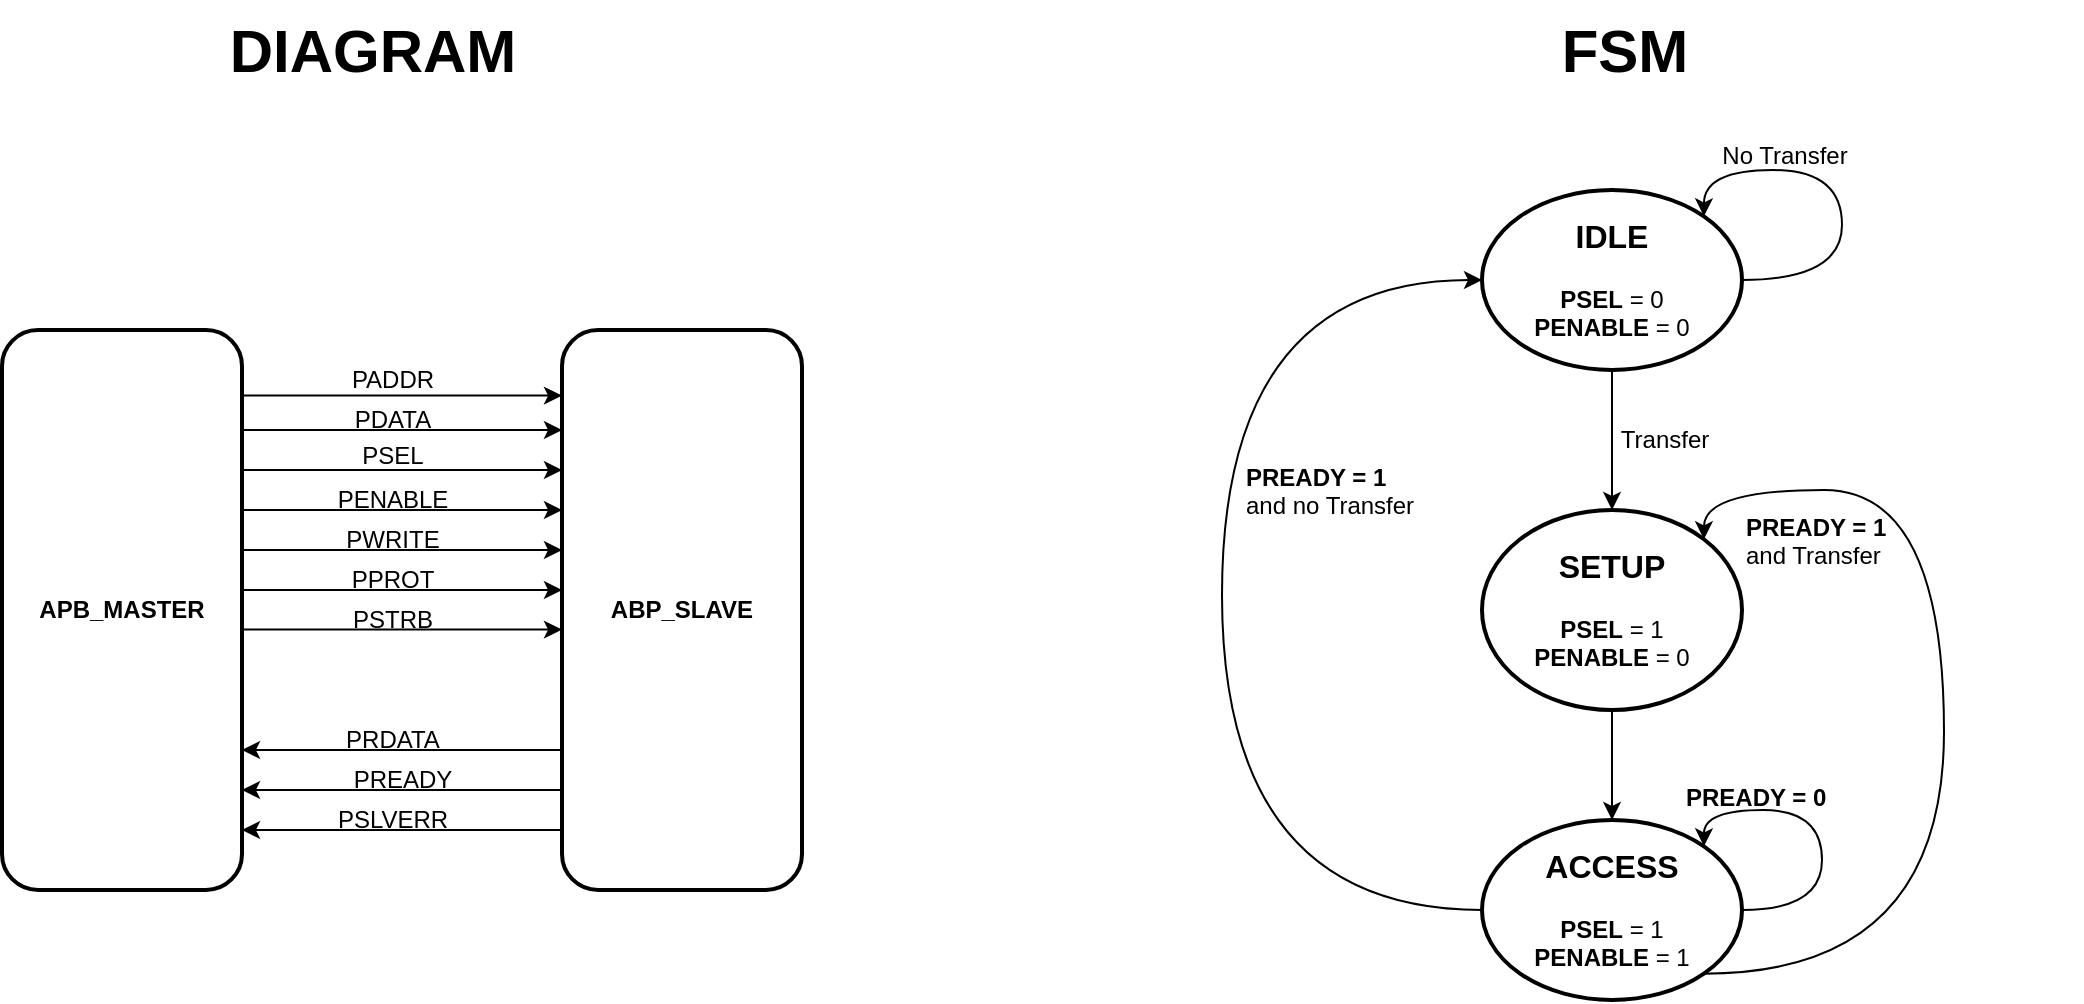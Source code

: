 <mxfile version="28.1.0">
  <diagram name="Page-1" id="rSA3oBgp-bzhauGycAeh">
    <mxGraphModel dx="1240" dy="695" grid="1" gridSize="10" guides="1" tooltips="1" connect="1" arrows="1" fold="1" page="1" pageScale="1" pageWidth="1920" pageHeight="1200" math="0" shadow="0">
      <root>
        <mxCell id="0" />
        <mxCell id="1" parent="0" />
        <mxCell id="pZUrnxTPKzInIpWnT83h-1" value="&lt;font style=&quot;font-size: 30px;&quot;&gt;&lt;b&gt;DIAGRAM&lt;/b&gt;&lt;/font&gt;" style="text;html=1;align=center;verticalAlign=middle;resizable=0;points=[];autosize=1;strokeColor=none;fillColor=none;" vertex="1" parent="1">
          <mxGeometry x="800" y="145" width="170" height="50" as="geometry" />
        </mxCell>
        <mxCell id="pZUrnxTPKzInIpWnT83h-3" value="ABP_SLAVE" style="rounded=1;whiteSpace=wrap;html=1;fontStyle=1;strokeWidth=2;" vertex="1" parent="1">
          <mxGeometry x="980" y="310" width="120" height="280" as="geometry" />
        </mxCell>
        <mxCell id="pZUrnxTPKzInIpWnT83h-4" value="APB_MASTER" style="rounded=1;whiteSpace=wrap;html=1;fontStyle=1;strokeWidth=2;" vertex="1" parent="1">
          <mxGeometry x="700" y="310" width="120" height="280" as="geometry" />
        </mxCell>
        <mxCell id="pZUrnxTPKzInIpWnT83h-5" value="" style="endArrow=classic;html=1;rounded=0;" edge="1" parent="1">
          <mxGeometry width="50" height="50" relative="1" as="geometry">
            <mxPoint x="820" y="360" as="sourcePoint" />
            <mxPoint x="980" y="360" as="targetPoint" />
          </mxGeometry>
        </mxCell>
        <mxCell id="pZUrnxTPKzInIpWnT83h-6" value="PPROT" style="text;html=1;align=center;verticalAlign=middle;resizable=0;points=[];autosize=1;strokeColor=none;fillColor=none;" vertex="1" parent="1">
          <mxGeometry x="865" y="420" width="60" height="30" as="geometry" />
        </mxCell>
        <mxCell id="pZUrnxTPKzInIpWnT83h-7" value="" style="endArrow=classic;html=1;rounded=0;" edge="1" parent="1">
          <mxGeometry width="50" height="50" relative="1" as="geometry">
            <mxPoint x="820" y="440" as="sourcePoint" />
            <mxPoint x="980" y="440" as="targetPoint" />
          </mxGeometry>
        </mxCell>
        <mxCell id="pZUrnxTPKzInIpWnT83h-8" value="PADDR" style="text;html=1;align=center;verticalAlign=middle;resizable=0;points=[];autosize=1;strokeColor=none;fillColor=none;" vertex="1" parent="1">
          <mxGeometry x="860" y="320" width="70" height="30" as="geometry" />
        </mxCell>
        <mxCell id="pZUrnxTPKzInIpWnT83h-12" value="" style="endArrow=classic;html=1;rounded=0;" edge="1" parent="1">
          <mxGeometry width="50" height="50" relative="1" as="geometry">
            <mxPoint x="820" y="400" as="sourcePoint" />
            <mxPoint x="980" y="400" as="targetPoint" />
          </mxGeometry>
        </mxCell>
        <mxCell id="pZUrnxTPKzInIpWnT83h-13" value="PENABLE" style="text;html=1;align=center;verticalAlign=middle;resizable=0;points=[];autosize=1;strokeColor=none;fillColor=none;" vertex="1" parent="1">
          <mxGeometry x="855" y="380" width="80" height="30" as="geometry" />
        </mxCell>
        <mxCell id="pZUrnxTPKzInIpWnT83h-14" value="" style="endArrow=classic;html=1;rounded=0;" edge="1" parent="1">
          <mxGeometry width="50" height="50" relative="1" as="geometry">
            <mxPoint x="820" y="380" as="sourcePoint" />
            <mxPoint x="980" y="380" as="targetPoint" />
          </mxGeometry>
        </mxCell>
        <mxCell id="pZUrnxTPKzInIpWnT83h-15" value="PSEL" style="text;html=1;align=center;verticalAlign=middle;resizable=0;points=[];autosize=1;strokeColor=none;fillColor=none;" vertex="1" parent="1">
          <mxGeometry x="870" y="358" width="50" height="30" as="geometry" />
        </mxCell>
        <mxCell id="pZUrnxTPKzInIpWnT83h-16" value="" style="endArrow=classic;html=1;rounded=0;" edge="1" parent="1">
          <mxGeometry width="50" height="50" relative="1" as="geometry">
            <mxPoint x="820" y="420" as="sourcePoint" />
            <mxPoint x="980" y="420" as="targetPoint" />
          </mxGeometry>
        </mxCell>
        <mxCell id="pZUrnxTPKzInIpWnT83h-17" value="PDATA" style="text;html=1;align=center;verticalAlign=middle;resizable=0;points=[];autosize=1;strokeColor=none;fillColor=none;" vertex="1" parent="1">
          <mxGeometry x="865" y="340" width="60" height="30" as="geometry" />
        </mxCell>
        <mxCell id="pZUrnxTPKzInIpWnT83h-18" value="" style="endArrow=classic;html=1;rounded=0;" edge="1" parent="1">
          <mxGeometry width="50" height="50" relative="1" as="geometry">
            <mxPoint x="820" y="342.81" as="sourcePoint" />
            <mxPoint x="980" y="342.81" as="targetPoint" />
          </mxGeometry>
        </mxCell>
        <mxCell id="pZUrnxTPKzInIpWnT83h-19" value="PWRITE" style="text;html=1;align=center;verticalAlign=middle;resizable=0;points=[];autosize=1;strokeColor=none;fillColor=none;" vertex="1" parent="1">
          <mxGeometry x="860" y="400" width="70" height="30" as="geometry" />
        </mxCell>
        <mxCell id="pZUrnxTPKzInIpWnT83h-20" value="" style="endArrow=classic;html=1;rounded=0;" edge="1" parent="1">
          <mxGeometry width="50" height="50" relative="1" as="geometry">
            <mxPoint x="820" y="459.81" as="sourcePoint" />
            <mxPoint x="980" y="459.81" as="targetPoint" />
          </mxGeometry>
        </mxCell>
        <mxCell id="pZUrnxTPKzInIpWnT83h-23" value="PSTRB" style="text;html=1;align=center;verticalAlign=middle;resizable=0;points=[];autosize=1;strokeColor=none;fillColor=none;" vertex="1" parent="1">
          <mxGeometry x="865" y="440" width="60" height="30" as="geometry" />
        </mxCell>
        <mxCell id="pZUrnxTPKzInIpWnT83h-24" value="" style="endArrow=classic;html=1;rounded=0;" edge="1" parent="1">
          <mxGeometry width="50" height="50" relative="1" as="geometry">
            <mxPoint x="980" y="520" as="sourcePoint" />
            <mxPoint x="820" y="520" as="targetPoint" />
          </mxGeometry>
        </mxCell>
        <mxCell id="pZUrnxTPKzInIpWnT83h-25" value="" style="endArrow=classic;html=1;rounded=0;" edge="1" parent="1">
          <mxGeometry width="50" height="50" relative="1" as="geometry">
            <mxPoint x="980" y="540" as="sourcePoint" />
            <mxPoint x="820" y="540" as="targetPoint" />
          </mxGeometry>
        </mxCell>
        <mxCell id="pZUrnxTPKzInIpWnT83h-26" value="" style="endArrow=classic;html=1;rounded=0;" edge="1" parent="1">
          <mxGeometry width="50" height="50" relative="1" as="geometry">
            <mxPoint x="980" y="560" as="sourcePoint" />
            <mxPoint x="820" y="560" as="targetPoint" />
          </mxGeometry>
        </mxCell>
        <mxCell id="pZUrnxTPKzInIpWnT83h-28" value="PRDATA" style="text;html=1;align=center;verticalAlign=middle;resizable=0;points=[];autosize=1;strokeColor=none;fillColor=none;" vertex="1" parent="1">
          <mxGeometry x="860" y="500" width="70" height="30" as="geometry" />
        </mxCell>
        <mxCell id="pZUrnxTPKzInIpWnT83h-29" value="PREADY" style="text;html=1;align=center;verticalAlign=middle;resizable=0;points=[];autosize=1;strokeColor=none;fillColor=none;" vertex="1" parent="1">
          <mxGeometry x="865" y="520" width="70" height="30" as="geometry" />
        </mxCell>
        <mxCell id="pZUrnxTPKzInIpWnT83h-30" value="PSLVERR" style="text;html=1;align=center;verticalAlign=middle;resizable=0;points=[];autosize=1;strokeColor=none;fillColor=none;" vertex="1" parent="1">
          <mxGeometry x="855" y="540" width="80" height="30" as="geometry" />
        </mxCell>
        <mxCell id="pZUrnxTPKzInIpWnT83h-35" value="&lt;font style=&quot;font-size: 30px;&quot;&gt;&lt;b&gt;FSM&lt;/b&gt;&lt;/font&gt;" style="text;html=1;align=center;verticalAlign=middle;resizable=0;points=[];autosize=1;strokeColor=none;fillColor=none;" vertex="1" parent="1">
          <mxGeometry x="1466" y="145" width="90" height="50" as="geometry" />
        </mxCell>
        <mxCell id="pZUrnxTPKzInIpWnT83h-36" value="&lt;b&gt;&lt;font style=&quot;font-size: 16px;&quot;&gt;IDLE&lt;/font&gt;&lt;/b&gt;&lt;br&gt;&lt;b&gt;&lt;br&gt;PSEL&lt;/b&gt; = 0&lt;br&gt;&lt;b&gt;PENABLE&lt;/b&gt; = 0" style="ellipse;whiteSpace=wrap;html=1;strokeWidth=2;" vertex="1" parent="1">
          <mxGeometry x="1440" y="240" width="130" height="90" as="geometry" />
        </mxCell>
        <mxCell id="pZUrnxTPKzInIpWnT83h-37" value="&lt;b&gt;&lt;font style=&quot;font-size: 16px;&quot;&gt;SETUP&lt;/font&gt;&lt;/b&gt;&lt;br&gt;&lt;b&gt;&lt;br&gt;PSEL&lt;/b&gt; = 1&lt;br&gt;&lt;b&gt;PENABLE&lt;/b&gt; = 0" style="ellipse;whiteSpace=wrap;html=1;strokeWidth=2;" vertex="1" parent="1">
          <mxGeometry x="1440" y="400" width="130" height="100" as="geometry" />
        </mxCell>
        <mxCell id="pZUrnxTPKzInIpWnT83h-38" value="&lt;b&gt;&lt;font style=&quot;font-size: 16px;&quot;&gt;ACCESS&lt;/font&gt;&lt;/b&gt;&lt;br&gt;&lt;b&gt;&lt;br&gt;PSEL&lt;/b&gt; = 1&lt;br&gt;&lt;b&gt;PENABLE&lt;/b&gt; = 1" style="ellipse;whiteSpace=wrap;html=1;strokeWidth=2;" vertex="1" parent="1">
          <mxGeometry x="1440" y="555" width="130" height="90" as="geometry" />
        </mxCell>
        <mxCell id="pZUrnxTPKzInIpWnT83h-39" value="" style="endArrow=classic;html=1;rounded=0;entryX=0.5;entryY=0;entryDx=0;entryDy=0;exitX=0.5;exitY=1;exitDx=0;exitDy=0;" edge="1" parent="1" source="pZUrnxTPKzInIpWnT83h-36" target="pZUrnxTPKzInIpWnT83h-37">
          <mxGeometry width="50" height="50" relative="1" as="geometry">
            <mxPoint x="1410" y="390" as="sourcePoint" />
            <mxPoint x="1460" y="350" as="targetPoint" />
          </mxGeometry>
        </mxCell>
        <mxCell id="pZUrnxTPKzInIpWnT83h-40" value="Transfer" style="text;html=1;align=center;verticalAlign=middle;resizable=0;points=[];autosize=1;strokeColor=none;fillColor=none;" vertex="1" parent="1">
          <mxGeometry x="1496" y="350" width="70" height="30" as="geometry" />
        </mxCell>
        <mxCell id="pZUrnxTPKzInIpWnT83h-41" value="" style="endArrow=classic;html=1;rounded=0;entryX=0.5;entryY=0;entryDx=0;entryDy=0;exitX=0.5;exitY=1;exitDx=0;exitDy=0;" edge="1" parent="1" source="pZUrnxTPKzInIpWnT83h-37" target="pZUrnxTPKzInIpWnT83h-38">
          <mxGeometry width="50" height="50" relative="1" as="geometry">
            <mxPoint x="1260" y="460" as="sourcePoint" />
            <mxPoint x="1310" y="410" as="targetPoint" />
          </mxGeometry>
        </mxCell>
        <mxCell id="pZUrnxTPKzInIpWnT83h-46" value="" style="endArrow=classic;html=1;rounded=0;exitX=1;exitY=0.5;exitDx=0;exitDy=0;edgeStyle=orthogonalEdgeStyle;curved=1;entryX=1;entryY=0;entryDx=0;entryDy=0;" edge="1" parent="1" source="pZUrnxTPKzInIpWnT83h-38" target="pZUrnxTPKzInIpWnT83h-38">
          <mxGeometry width="50" height="50" relative="1" as="geometry">
            <mxPoint x="1590.0" y="605" as="sourcePoint" />
            <mxPoint x="1560" y="530" as="targetPoint" />
            <Array as="points">
              <mxPoint x="1610" y="600" />
              <mxPoint x="1610" y="550" />
              <mxPoint x="1551" y="550" />
            </Array>
          </mxGeometry>
        </mxCell>
        <mxCell id="pZUrnxTPKzInIpWnT83h-48" value="&lt;b&gt;PREADY = 0&lt;/b&gt;" style="text;whiteSpace=wrap;html=1;" vertex="1" parent="1">
          <mxGeometry x="1540" y="530" width="110" height="40" as="geometry" />
        </mxCell>
        <mxCell id="pZUrnxTPKzInIpWnT83h-49" value="" style="endArrow=classic;html=1;rounded=0;exitX=1;exitY=1;exitDx=0;exitDy=0;edgeStyle=orthogonalEdgeStyle;curved=1;entryX=1;entryY=0;entryDx=0;entryDy=0;" edge="1" parent="1" source="pZUrnxTPKzInIpWnT83h-38" target="pZUrnxTPKzInIpWnT83h-37">
          <mxGeometry width="50" height="50" relative="1" as="geometry">
            <mxPoint x="1720" y="610" as="sourcePoint" />
            <mxPoint x="1670" y="390" as="targetPoint" />
            <Array as="points">
              <mxPoint x="1671" y="632" />
              <mxPoint x="1671" y="390" />
              <mxPoint x="1551" y="390" />
            </Array>
          </mxGeometry>
        </mxCell>
        <mxCell id="pZUrnxTPKzInIpWnT83h-50" value="&lt;b&gt;PREADY = 1&amp;nbsp;&lt;/b&gt;&lt;br&gt;and Transfer" style="text;whiteSpace=wrap;html=1;" vertex="1" parent="1">
          <mxGeometry x="1570" y="395" width="170" height="40" as="geometry" />
        </mxCell>
        <mxCell id="pZUrnxTPKzInIpWnT83h-51" value="" style="endArrow=classic;html=1;rounded=0;exitX=0;exitY=0.5;exitDx=0;exitDy=0;entryX=0;entryY=0.5;entryDx=0;entryDy=0;edgeStyle=orthogonalEdgeStyle;curved=1;" edge="1" parent="1" source="pZUrnxTPKzInIpWnT83h-38" target="pZUrnxTPKzInIpWnT83h-36">
          <mxGeometry width="50" height="50" relative="1" as="geometry">
            <mxPoint x="1300" y="570" as="sourcePoint" />
            <mxPoint x="1350" y="520" as="targetPoint" />
            <Array as="points">
              <mxPoint x="1310" y="600" />
              <mxPoint x="1310" y="285" />
            </Array>
          </mxGeometry>
        </mxCell>
        <mxCell id="pZUrnxTPKzInIpWnT83h-52" value="&lt;b&gt;PREADY = 1&amp;nbsp;&lt;/b&gt;&lt;br&gt;and no Transfer" style="text;whiteSpace=wrap;html=1;" vertex="1" parent="1">
          <mxGeometry x="1320" y="370" width="170" height="40" as="geometry" />
        </mxCell>
        <mxCell id="pZUrnxTPKzInIpWnT83h-53" value="" style="endArrow=classic;html=1;rounded=0;exitX=1;exitY=0.5;exitDx=0;exitDy=0;edgeStyle=orthogonalEdgeStyle;curved=1;entryX=1;entryY=0;entryDx=0;entryDy=0;" edge="1" parent="1" source="pZUrnxTPKzInIpWnT83h-36" target="pZUrnxTPKzInIpWnT83h-36">
          <mxGeometry width="50" height="50" relative="1" as="geometry">
            <mxPoint x="1550" y="240" as="sourcePoint" />
            <mxPoint x="1550" y="230" as="targetPoint" />
            <Array as="points">
              <mxPoint x="1620" y="285" />
              <mxPoint x="1620" y="230" />
              <mxPoint x="1551" y="230" />
            </Array>
          </mxGeometry>
        </mxCell>
        <mxCell id="pZUrnxTPKzInIpWnT83h-54" value="No Transfer" style="text;html=1;align=center;verticalAlign=middle;resizable=0;points=[];autosize=1;strokeColor=none;fillColor=none;" vertex="1" parent="1">
          <mxGeometry x="1546" y="208" width="90" height="30" as="geometry" />
        </mxCell>
      </root>
    </mxGraphModel>
  </diagram>
</mxfile>

